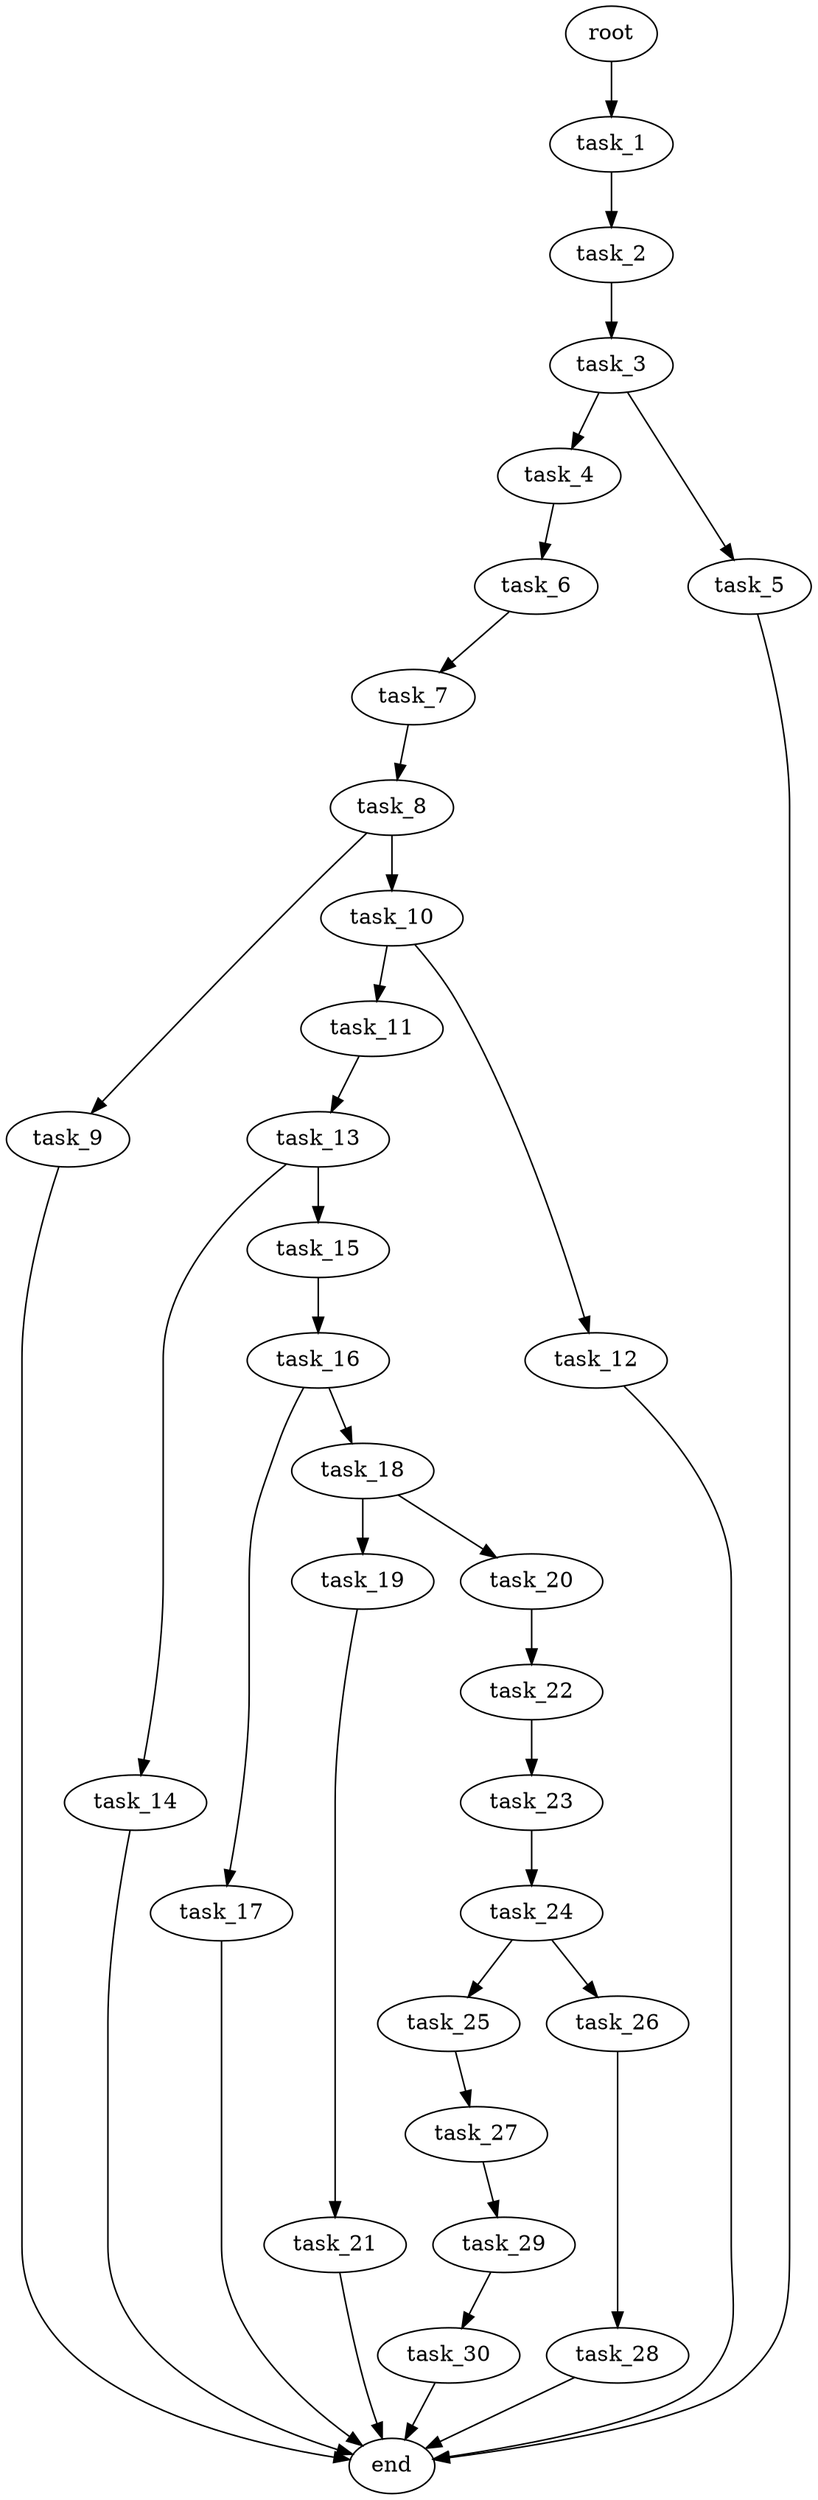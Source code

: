 digraph G {
  root [size="0.000000e+00"];
  task_1 [size="7.832487e+09"];
  task_2 [size="8.669942e+09"];
  task_3 [size="5.214991e+09"];
  task_4 [size="4.580967e+09"];
  task_5 [size="9.640298e+09"];
  task_6 [size="6.091932e+08"];
  task_7 [size="4.790340e+09"];
  task_8 [size="4.016771e+09"];
  task_9 [size="6.861289e+09"];
  task_10 [size="4.903198e+09"];
  task_11 [size="9.097099e+09"];
  task_12 [size="7.358337e+08"];
  task_13 [size="8.088240e+08"];
  task_14 [size="6.083366e+09"];
  task_15 [size="6.577567e+08"];
  task_16 [size="2.750885e+09"];
  task_17 [size="6.331134e+09"];
  task_18 [size="5.484016e+09"];
  task_19 [size="3.252529e+09"];
  task_20 [size="9.946283e+09"];
  task_21 [size="5.306038e+09"];
  task_22 [size="4.537700e+09"];
  task_23 [size="6.054662e+09"];
  task_24 [size="9.926854e+08"];
  task_25 [size="7.018092e+09"];
  task_26 [size="8.528075e+09"];
  task_27 [size="6.509516e+09"];
  task_28 [size="7.689858e+09"];
  task_29 [size="7.208678e+09"];
  task_30 [size="2.151016e+09"];
  end [size="0.000000e+00"];

  root -> task_1 [size="1.000000e-12"];
  task_1 -> task_2 [size="8.669942e+08"];
  task_2 -> task_3 [size="5.214991e+08"];
  task_3 -> task_4 [size="4.580967e+08"];
  task_3 -> task_5 [size="9.640298e+08"];
  task_4 -> task_6 [size="6.091932e+07"];
  task_5 -> end [size="1.000000e-12"];
  task_6 -> task_7 [size="4.790340e+08"];
  task_7 -> task_8 [size="4.016771e+08"];
  task_8 -> task_9 [size="6.861289e+08"];
  task_8 -> task_10 [size="4.903198e+08"];
  task_9 -> end [size="1.000000e-12"];
  task_10 -> task_11 [size="9.097099e+08"];
  task_10 -> task_12 [size="7.358337e+07"];
  task_11 -> task_13 [size="8.088240e+07"];
  task_12 -> end [size="1.000000e-12"];
  task_13 -> task_14 [size="6.083366e+08"];
  task_13 -> task_15 [size="6.577567e+07"];
  task_14 -> end [size="1.000000e-12"];
  task_15 -> task_16 [size="2.750885e+08"];
  task_16 -> task_17 [size="6.331134e+08"];
  task_16 -> task_18 [size="5.484016e+08"];
  task_17 -> end [size="1.000000e-12"];
  task_18 -> task_19 [size="3.252529e+08"];
  task_18 -> task_20 [size="9.946283e+08"];
  task_19 -> task_21 [size="5.306038e+08"];
  task_20 -> task_22 [size="4.537700e+08"];
  task_21 -> end [size="1.000000e-12"];
  task_22 -> task_23 [size="6.054662e+08"];
  task_23 -> task_24 [size="9.926854e+07"];
  task_24 -> task_25 [size="7.018092e+08"];
  task_24 -> task_26 [size="8.528075e+08"];
  task_25 -> task_27 [size="6.509516e+08"];
  task_26 -> task_28 [size="7.689858e+08"];
  task_27 -> task_29 [size="7.208678e+08"];
  task_28 -> end [size="1.000000e-12"];
  task_29 -> task_30 [size="2.151016e+08"];
  task_30 -> end [size="1.000000e-12"];
}
